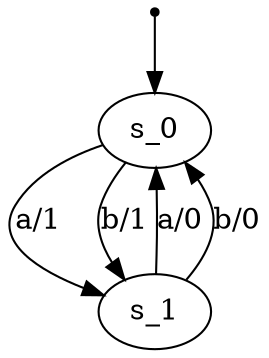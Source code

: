 digraph fsm {
	s_0 [root=true]
	s_1
	qi [shape = point]
	qi -> s_0
	s_0 -> s_1 [label="a/1"]
	s_1 -> s_0 [label="a/0"]
	s_0 -> s_1 [label="b/1"]
	s_1 -> s_0 [label="b/0"]
}
